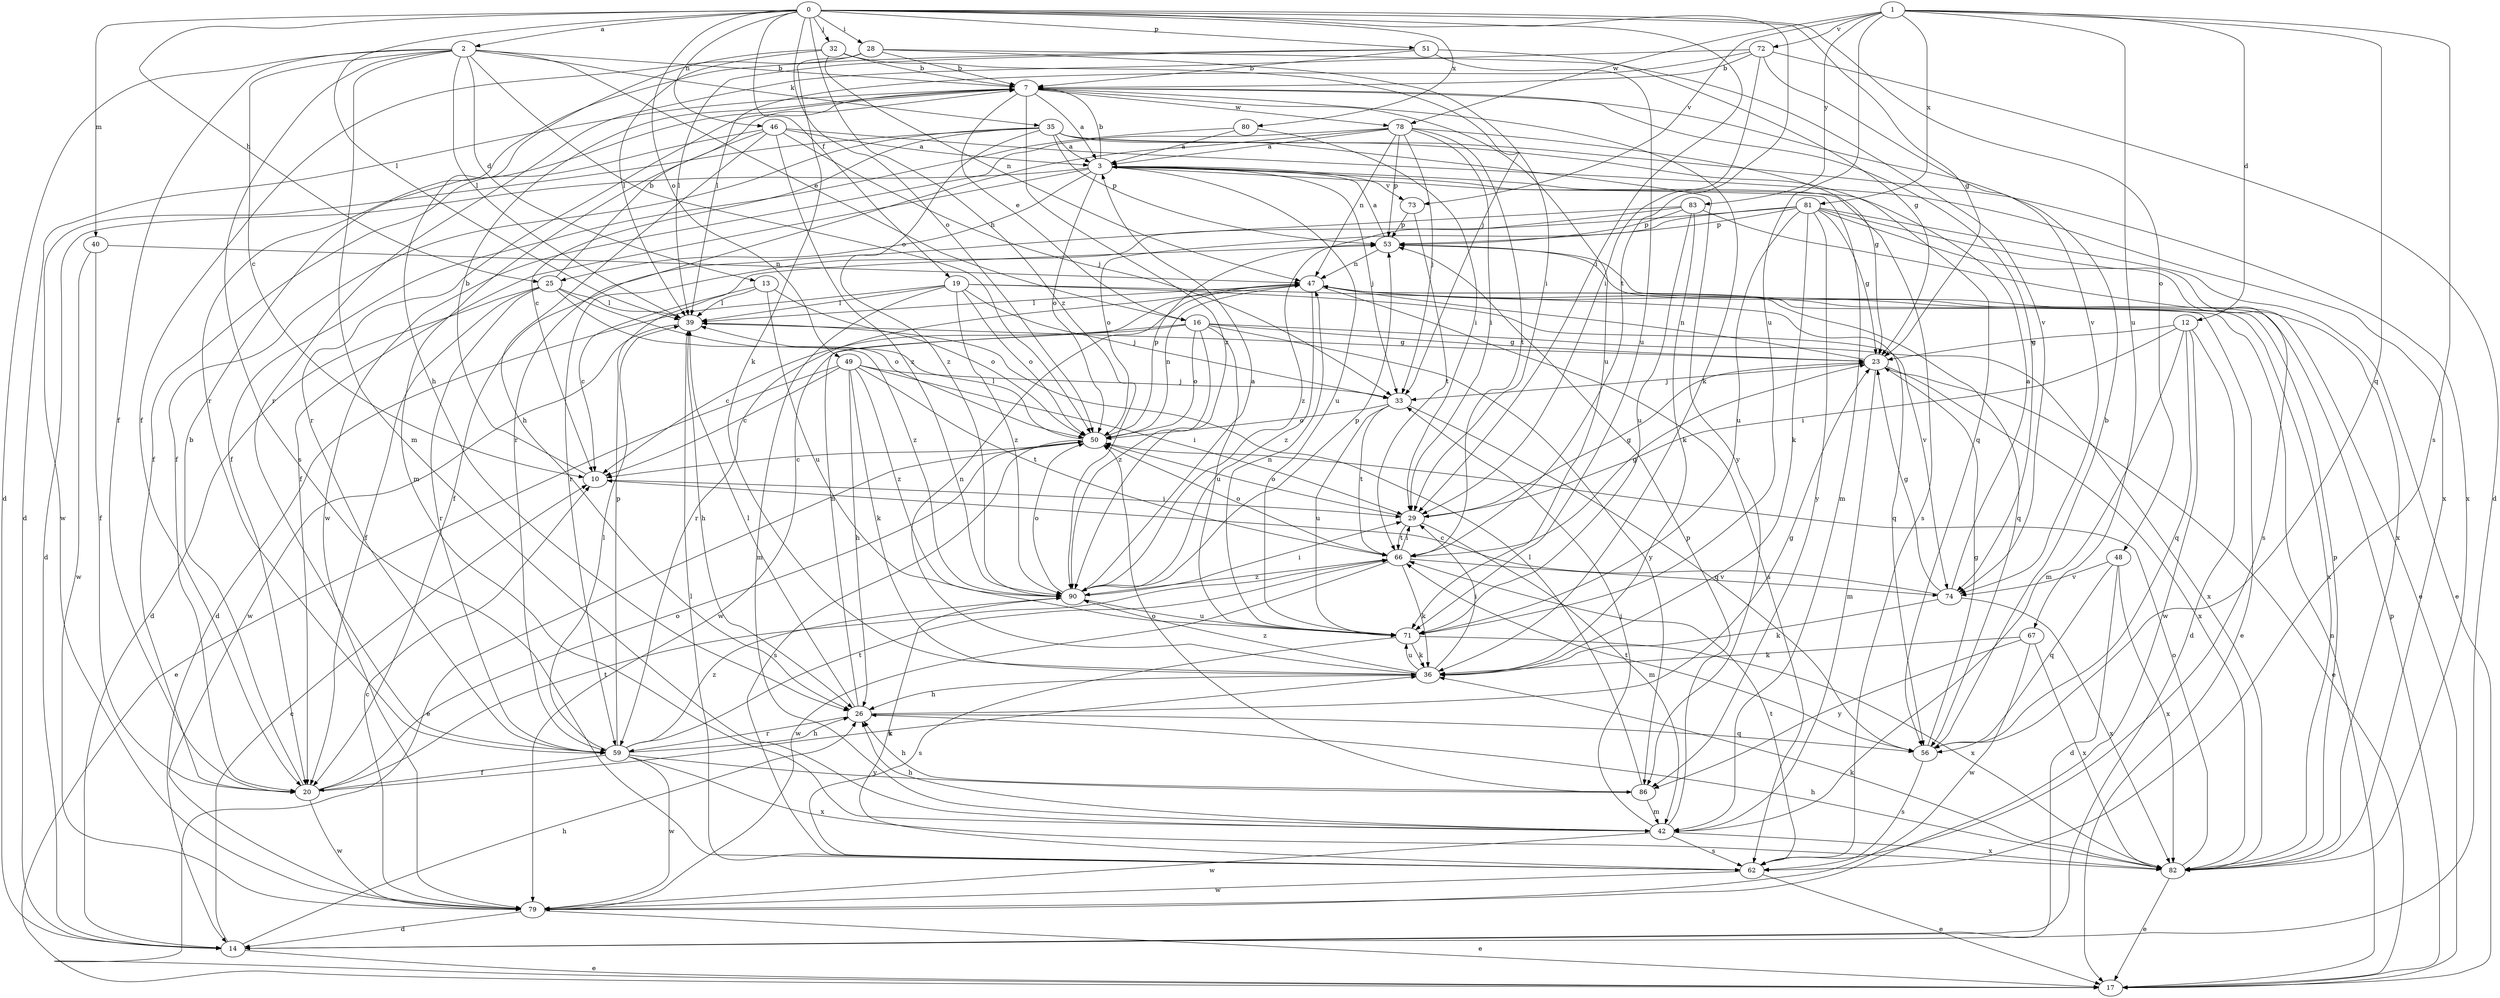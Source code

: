 strict digraph  {
0;
1;
2;
3;
7;
10;
12;
13;
14;
16;
17;
19;
20;
23;
25;
26;
28;
29;
32;
33;
35;
36;
39;
40;
42;
46;
47;
48;
49;
50;
51;
53;
56;
59;
62;
66;
67;
71;
72;
73;
74;
78;
79;
80;
81;
82;
83;
86;
90;
0 -> 2  [label=a];
0 -> 19  [label=f];
0 -> 23  [label=g];
0 -> 25  [label=h];
0 -> 28  [label=i];
0 -> 29  [label=i];
0 -> 32  [label=j];
0 -> 39  [label=l];
0 -> 40  [label=m];
0 -> 46  [label=n];
0 -> 48  [label=o];
0 -> 49  [label=o];
0 -> 50  [label=o];
0 -> 51  [label=p];
0 -> 66  [label=t];
0 -> 80  [label=x];
0 -> 90  [label=z];
1 -> 12  [label=d];
1 -> 56  [label=q];
1 -> 62  [label=s];
1 -> 67  [label=u];
1 -> 71  [label=u];
1 -> 72  [label=v];
1 -> 73  [label=v];
1 -> 78  [label=w];
1 -> 81  [label=x];
1 -> 83  [label=y];
2 -> 7  [label=b];
2 -> 10  [label=c];
2 -> 13  [label=d];
2 -> 14  [label=d];
2 -> 16  [label=e];
2 -> 20  [label=f];
2 -> 35  [label=k];
2 -> 39  [label=l];
2 -> 42  [label=m];
2 -> 50  [label=o];
2 -> 62  [label=s];
3 -> 7  [label=b];
3 -> 14  [label=d];
3 -> 20  [label=f];
3 -> 25  [label=h];
3 -> 33  [label=j];
3 -> 42  [label=m];
3 -> 50  [label=o];
3 -> 62  [label=s];
3 -> 71  [label=u];
3 -> 73  [label=v];
7 -> 3  [label=a];
7 -> 14  [label=d];
7 -> 16  [label=e];
7 -> 36  [label=k];
7 -> 59  [label=r];
7 -> 71  [label=u];
7 -> 74  [label=v];
7 -> 78  [label=w];
7 -> 90  [label=z];
10 -> 7  [label=b];
10 -> 29  [label=i];
12 -> 14  [label=d];
12 -> 23  [label=g];
12 -> 29  [label=i];
12 -> 42  [label=m];
12 -> 56  [label=q];
12 -> 79  [label=w];
13 -> 10  [label=c];
13 -> 39  [label=l];
13 -> 50  [label=o];
13 -> 71  [label=u];
14 -> 10  [label=c];
14 -> 17  [label=e];
14 -> 26  [label=h];
16 -> 10  [label=c];
16 -> 23  [label=g];
16 -> 50  [label=o];
16 -> 71  [label=u];
16 -> 79  [label=w];
16 -> 82  [label=x];
16 -> 86  [label=y];
16 -> 90  [label=z];
17 -> 47  [label=n];
17 -> 53  [label=p];
19 -> 14  [label=d];
19 -> 33  [label=j];
19 -> 39  [label=l];
19 -> 42  [label=m];
19 -> 50  [label=o];
19 -> 56  [label=q];
19 -> 74  [label=v];
19 -> 90  [label=z];
20 -> 7  [label=b];
20 -> 36  [label=k];
20 -> 50  [label=o];
20 -> 66  [label=t];
20 -> 79  [label=w];
23 -> 17  [label=e];
23 -> 33  [label=j];
23 -> 42  [label=m];
23 -> 47  [label=n];
23 -> 82  [label=x];
25 -> 7  [label=b];
25 -> 14  [label=d];
25 -> 20  [label=f];
25 -> 39  [label=l];
25 -> 50  [label=o];
25 -> 59  [label=r];
25 -> 90  [label=z];
26 -> 23  [label=g];
26 -> 39  [label=l];
26 -> 47  [label=n];
26 -> 56  [label=q];
26 -> 59  [label=r];
28 -> 7  [label=b];
28 -> 20  [label=f];
28 -> 29  [label=i];
28 -> 36  [label=k];
28 -> 74  [label=v];
29 -> 23  [label=g];
29 -> 42  [label=m];
29 -> 50  [label=o];
29 -> 66  [label=t];
32 -> 7  [label=b];
32 -> 26  [label=h];
32 -> 33  [label=j];
32 -> 39  [label=l];
32 -> 47  [label=n];
33 -> 50  [label=o];
33 -> 56  [label=q];
33 -> 66  [label=t];
33 -> 71  [label=u];
35 -> 3  [label=a];
35 -> 10  [label=c];
35 -> 20  [label=f];
35 -> 53  [label=p];
35 -> 56  [label=q];
35 -> 79  [label=w];
35 -> 82  [label=x];
35 -> 86  [label=y];
35 -> 90  [label=z];
36 -> 26  [label=h];
36 -> 29  [label=i];
36 -> 47  [label=n];
36 -> 71  [label=u];
36 -> 90  [label=z];
39 -> 23  [label=g];
39 -> 26  [label=h];
39 -> 79  [label=w];
40 -> 20  [label=f];
40 -> 47  [label=n];
40 -> 79  [label=w];
42 -> 26  [label=h];
42 -> 33  [label=j];
42 -> 53  [label=p];
42 -> 62  [label=s];
42 -> 79  [label=w];
42 -> 82  [label=x];
46 -> 3  [label=a];
46 -> 20  [label=f];
46 -> 26  [label=h];
46 -> 33  [label=j];
46 -> 42  [label=m];
46 -> 82  [label=x];
46 -> 90  [label=z];
47 -> 17  [label=e];
47 -> 39  [label=l];
47 -> 56  [label=q];
47 -> 59  [label=r];
47 -> 62  [label=s];
47 -> 82  [label=x];
47 -> 90  [label=z];
48 -> 14  [label=d];
48 -> 56  [label=q];
48 -> 74  [label=v];
48 -> 82  [label=x];
49 -> 10  [label=c];
49 -> 17  [label=e];
49 -> 26  [label=h];
49 -> 29  [label=i];
49 -> 33  [label=j];
49 -> 36  [label=k];
49 -> 66  [label=t];
49 -> 90  [label=z];
50 -> 10  [label=c];
50 -> 17  [label=e];
50 -> 39  [label=l];
50 -> 47  [label=n];
50 -> 53  [label=p];
50 -> 62  [label=s];
51 -> 7  [label=b];
51 -> 23  [label=g];
51 -> 39  [label=l];
51 -> 59  [label=r];
51 -> 71  [label=u];
53 -> 3  [label=a];
53 -> 47  [label=n];
56 -> 7  [label=b];
56 -> 23  [label=g];
56 -> 62  [label=s];
56 -> 66  [label=t];
59 -> 20  [label=f];
59 -> 26  [label=h];
59 -> 39  [label=l];
59 -> 53  [label=p];
59 -> 66  [label=t];
59 -> 79  [label=w];
59 -> 82  [label=x];
59 -> 86  [label=y];
59 -> 90  [label=z];
62 -> 17  [label=e];
62 -> 39  [label=l];
62 -> 66  [label=t];
62 -> 79  [label=w];
66 -> 23  [label=g];
66 -> 29  [label=i];
66 -> 36  [label=k];
66 -> 50  [label=o];
66 -> 74  [label=v];
66 -> 79  [label=w];
66 -> 90  [label=z];
67 -> 36  [label=k];
67 -> 79  [label=w];
67 -> 82  [label=x];
67 -> 86  [label=y];
71 -> 36  [label=k];
71 -> 47  [label=n];
71 -> 62  [label=s];
71 -> 82  [label=x];
72 -> 7  [label=b];
72 -> 14  [label=d];
72 -> 29  [label=i];
72 -> 39  [label=l];
72 -> 59  [label=r];
72 -> 74  [label=v];
73 -> 53  [label=p];
73 -> 66  [label=t];
74 -> 3  [label=a];
74 -> 10  [label=c];
74 -> 23  [label=g];
74 -> 36  [label=k];
74 -> 82  [label=x];
78 -> 3  [label=a];
78 -> 23  [label=g];
78 -> 29  [label=i];
78 -> 33  [label=j];
78 -> 47  [label=n];
78 -> 53  [label=p];
78 -> 59  [label=r];
78 -> 66  [label=t];
78 -> 79  [label=w];
79 -> 10  [label=c];
79 -> 14  [label=d];
79 -> 17  [label=e];
80 -> 3  [label=a];
80 -> 20  [label=f];
80 -> 29  [label=i];
81 -> 17  [label=e];
81 -> 23  [label=g];
81 -> 36  [label=k];
81 -> 50  [label=o];
81 -> 53  [label=p];
81 -> 59  [label=r];
81 -> 62  [label=s];
81 -> 71  [label=u];
81 -> 82  [label=x];
81 -> 86  [label=y];
82 -> 17  [label=e];
82 -> 26  [label=h];
82 -> 36  [label=k];
82 -> 50  [label=o];
82 -> 53  [label=p];
83 -> 17  [label=e];
83 -> 20  [label=f];
83 -> 36  [label=k];
83 -> 53  [label=p];
83 -> 71  [label=u];
83 -> 90  [label=z];
86 -> 26  [label=h];
86 -> 39  [label=l];
86 -> 42  [label=m];
86 -> 50  [label=o];
90 -> 3  [label=a];
90 -> 29  [label=i];
90 -> 50  [label=o];
90 -> 53  [label=p];
90 -> 62  [label=s];
90 -> 71  [label=u];
}
